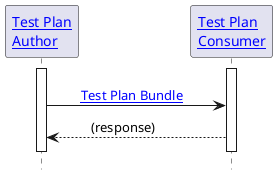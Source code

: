 @startuml

hide footbox

'!include ./style.iuml


Participant "[[transactions.html#test-plan-author Test Plan\nAuthor]]" as TA
Participant "[[transactions.html#test-plan-consumer Test Plan\nConsumer]]" as TC

activate TA
activate TC

TA -[hidden]> TC
TA -> TC: \t[[StructureDefinition-TestPlanBundle.html{Test Plan Bundle} Test Plan Bundle]]\t
TA <-- TC: \t(response)\t
TA -[hidden]> TC

deactivate TA
deactivate TC

@enduml